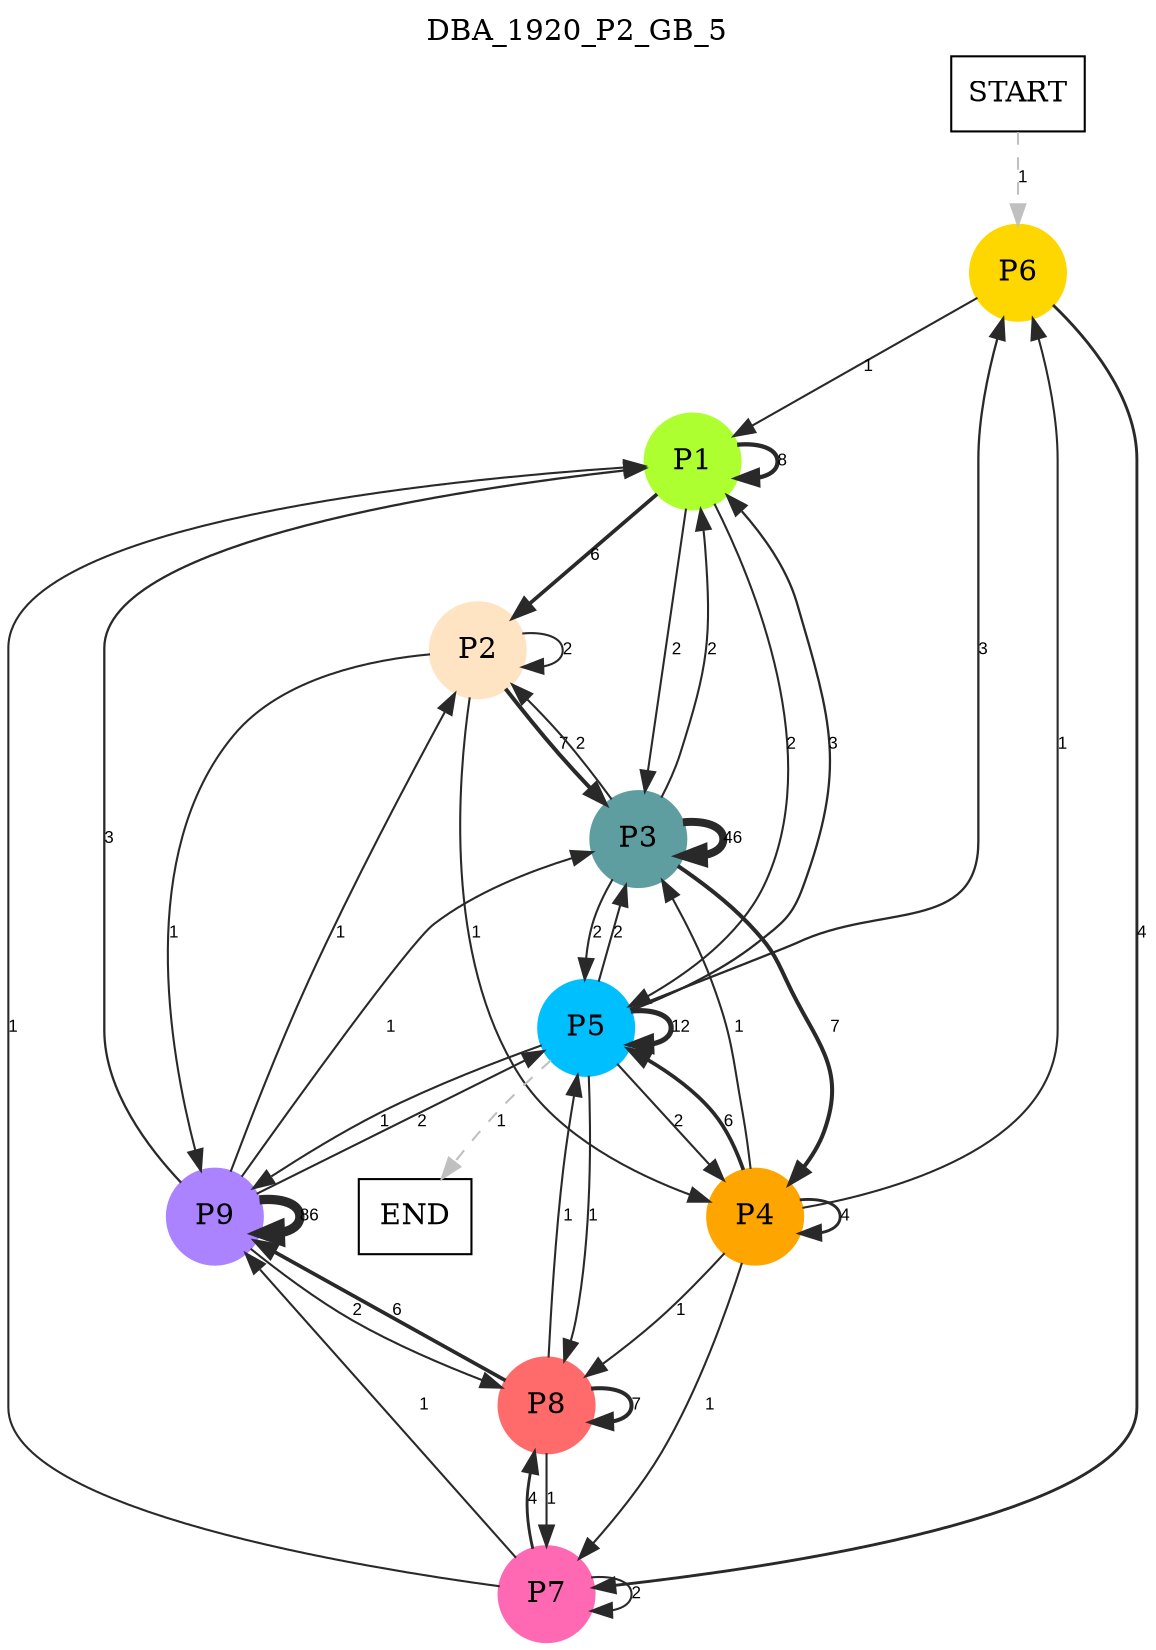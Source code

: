 digraph DBA_1920_P2_GB_5 {
	labelloc="t";
	label=DBA_1920_P2_GB_5;
	dpi = 150
	size="16,11!";
	margin = 0;
"START" [shape=box, fillcolor=white, style=filled, color=black]
"P6" [shape=circle, color=gold, style=filled]
"P1" [shape=circle, color=greenyellow, style=filled]
"P2" [shape=circle, color=bisque, style=filled]
"P3" [shape=circle, color=cadetblue, style=filled]
"P4" [shape=circle, color=orange, style=filled]
"P5" [shape=circle, color=deepskyblue, style=filled]
"P7" [shape=circle, color=hotpink, style=filled]
"P8" [shape=circle, color=indianred1, style=filled]
"P9" [shape=circle, color=mediumpurple1, style=filled]
"END" [shape=box, fillcolor=white, style=filled, color=black]
"START" -> "P6" [ style = dashed color=grey label ="1" labelfloat=false fontname="Arial" fontsize=8]

"P6" -> "P1" [ color=grey16 penwidth = "1"label ="1" labelfloat=false fontname="Arial" fontsize=8]

"P6" -> "P7" [ color=grey16 penwidth = "1.38629436111989"label ="4" labelfloat=false fontname="Arial" fontsize=8]

"P1" -> "P1" [ color=grey16 penwidth = "2.07944154167984"label ="8" labelfloat=false fontname="Arial" fontsize=8]

"P1" -> "P2" [ color=grey16 penwidth = "1.79175946922805"label ="6" labelfloat=false fontname="Arial" fontsize=8]

"P1" -> "P3" [ color=grey16 penwidth = "1"label ="2" labelfloat=false fontname="Arial" fontsize=8]

"P1" -> "P5" [ color=grey16 penwidth = "1"label ="2" labelfloat=false fontname="Arial" fontsize=8]

"P2" -> "P2" [ color=grey16 penwidth = "1"label ="2" labelfloat=false fontname="Arial" fontsize=8]

"P2" -> "P3" [ color=grey16 penwidth = "1.94591014905531"label ="7" labelfloat=false fontname="Arial" fontsize=8]

"P2" -> "P4" [ color=grey16 penwidth = "1"label ="1" labelfloat=false fontname="Arial" fontsize=8]

"P2" -> "P9" [ color=grey16 penwidth = "1"label ="1" labelfloat=false fontname="Arial" fontsize=8]

"P3" -> "P1" [ color=grey16 penwidth = "1"label ="2" labelfloat=false fontname="Arial" fontsize=8]

"P3" -> "P2" [ color=grey16 penwidth = "1"label ="2" labelfloat=false fontname="Arial" fontsize=8]

"P3" -> "P3" [ color=grey16 penwidth = "3.8286413964891"label ="46" labelfloat=false fontname="Arial" fontsize=8]

"P3" -> "P4" [ color=grey16 penwidth = "1.94591014905531"label ="7" labelfloat=false fontname="Arial" fontsize=8]

"P3" -> "P5" [ color=grey16 penwidth = "1"label ="2" labelfloat=false fontname="Arial" fontsize=8]

"P4" -> "P6" [ color=grey16 penwidth = "1"label ="1" labelfloat=false fontname="Arial" fontsize=8]

"P4" -> "P3" [ color=grey16 penwidth = "1"label ="1" labelfloat=false fontname="Arial" fontsize=8]

"P4" -> "P4" [ color=grey16 penwidth = "1.38629436111989"label ="4" labelfloat=false fontname="Arial" fontsize=8]

"P4" -> "P5" [ color=grey16 penwidth = "1.79175946922805"label ="6" labelfloat=false fontname="Arial" fontsize=8]

"P4" -> "P7" [ color=grey16 penwidth = "1"label ="1" labelfloat=false fontname="Arial" fontsize=8]

"P4" -> "P8" [ color=grey16 penwidth = "1"label ="1" labelfloat=false fontname="Arial" fontsize=8]

"P5" -> "P6" [ color=grey16 penwidth = "1.09861228866811"label ="3" labelfloat=false fontname="Arial" fontsize=8]

"P5" -> "P1" [ color=grey16 penwidth = "1.09861228866811"label ="3" labelfloat=false fontname="Arial" fontsize=8]

"P5" -> "P3" [ color=grey16 penwidth = "1"label ="2" labelfloat=false fontname="Arial" fontsize=8]

"P5" -> "P4" [ color=grey16 penwidth = "1"label ="2" labelfloat=false fontname="Arial" fontsize=8]

"P5" -> "P5" [ color=grey16 penwidth = "2.484906649788"label ="12" labelfloat=false fontname="Arial" fontsize=8]

"P5" -> "P8" [ color=grey16 penwidth = "1"label ="1" labelfloat=false fontname="Arial" fontsize=8]

"P5" -> "P9" [ color=grey16 penwidth = "1"label ="1" labelfloat=false fontname="Arial" fontsize=8]

"P5" -> "END" [ style = dashed color=grey label ="1" labelfloat=false fontname="Arial" fontsize=8]

"P7" -> "P1" [ color=grey16 penwidth = "1"label ="1" labelfloat=false fontname="Arial" fontsize=8]

"P7" -> "P7" [ color=grey16 penwidth = "1"label ="2" labelfloat=false fontname="Arial" fontsize=8]

"P7" -> "P8" [ color=grey16 penwidth = "1.38629436111989"label ="4" labelfloat=false fontname="Arial" fontsize=8]

"P7" -> "P9" [ color=grey16 penwidth = "1"label ="1" labelfloat=false fontname="Arial" fontsize=8]

"P8" -> "P5" [ color=grey16 penwidth = "1"label ="1" labelfloat=false fontname="Arial" fontsize=8]

"P8" -> "P7" [ color=grey16 penwidth = "1"label ="1" labelfloat=false fontname="Arial" fontsize=8]

"P8" -> "P8" [ color=grey16 penwidth = "1.94591014905531"label ="7" labelfloat=false fontname="Arial" fontsize=8]

"P8" -> "P9" [ color=grey16 penwidth = "1.79175946922805"label ="6" labelfloat=false fontname="Arial" fontsize=8]

"P9" -> "P1" [ color=grey16 penwidth = "1.09861228866811"label ="3" labelfloat=false fontname="Arial" fontsize=8]

"P9" -> "P2" [ color=grey16 penwidth = "1"label ="1" labelfloat=false fontname="Arial" fontsize=8]

"P9" -> "P3" [ color=grey16 penwidth = "1"label ="1" labelfloat=false fontname="Arial" fontsize=8]

"P9" -> "P5" [ color=grey16 penwidth = "1"label ="2" labelfloat=false fontname="Arial" fontsize=8]

"P9" -> "P8" [ color=grey16 penwidth = "1"label ="2" labelfloat=false fontname="Arial" fontsize=8]

"P9" -> "P9" [ color=grey16 penwidth = "4.45434729625351"label ="86" labelfloat=false fontname="Arial" fontsize=8]

}
